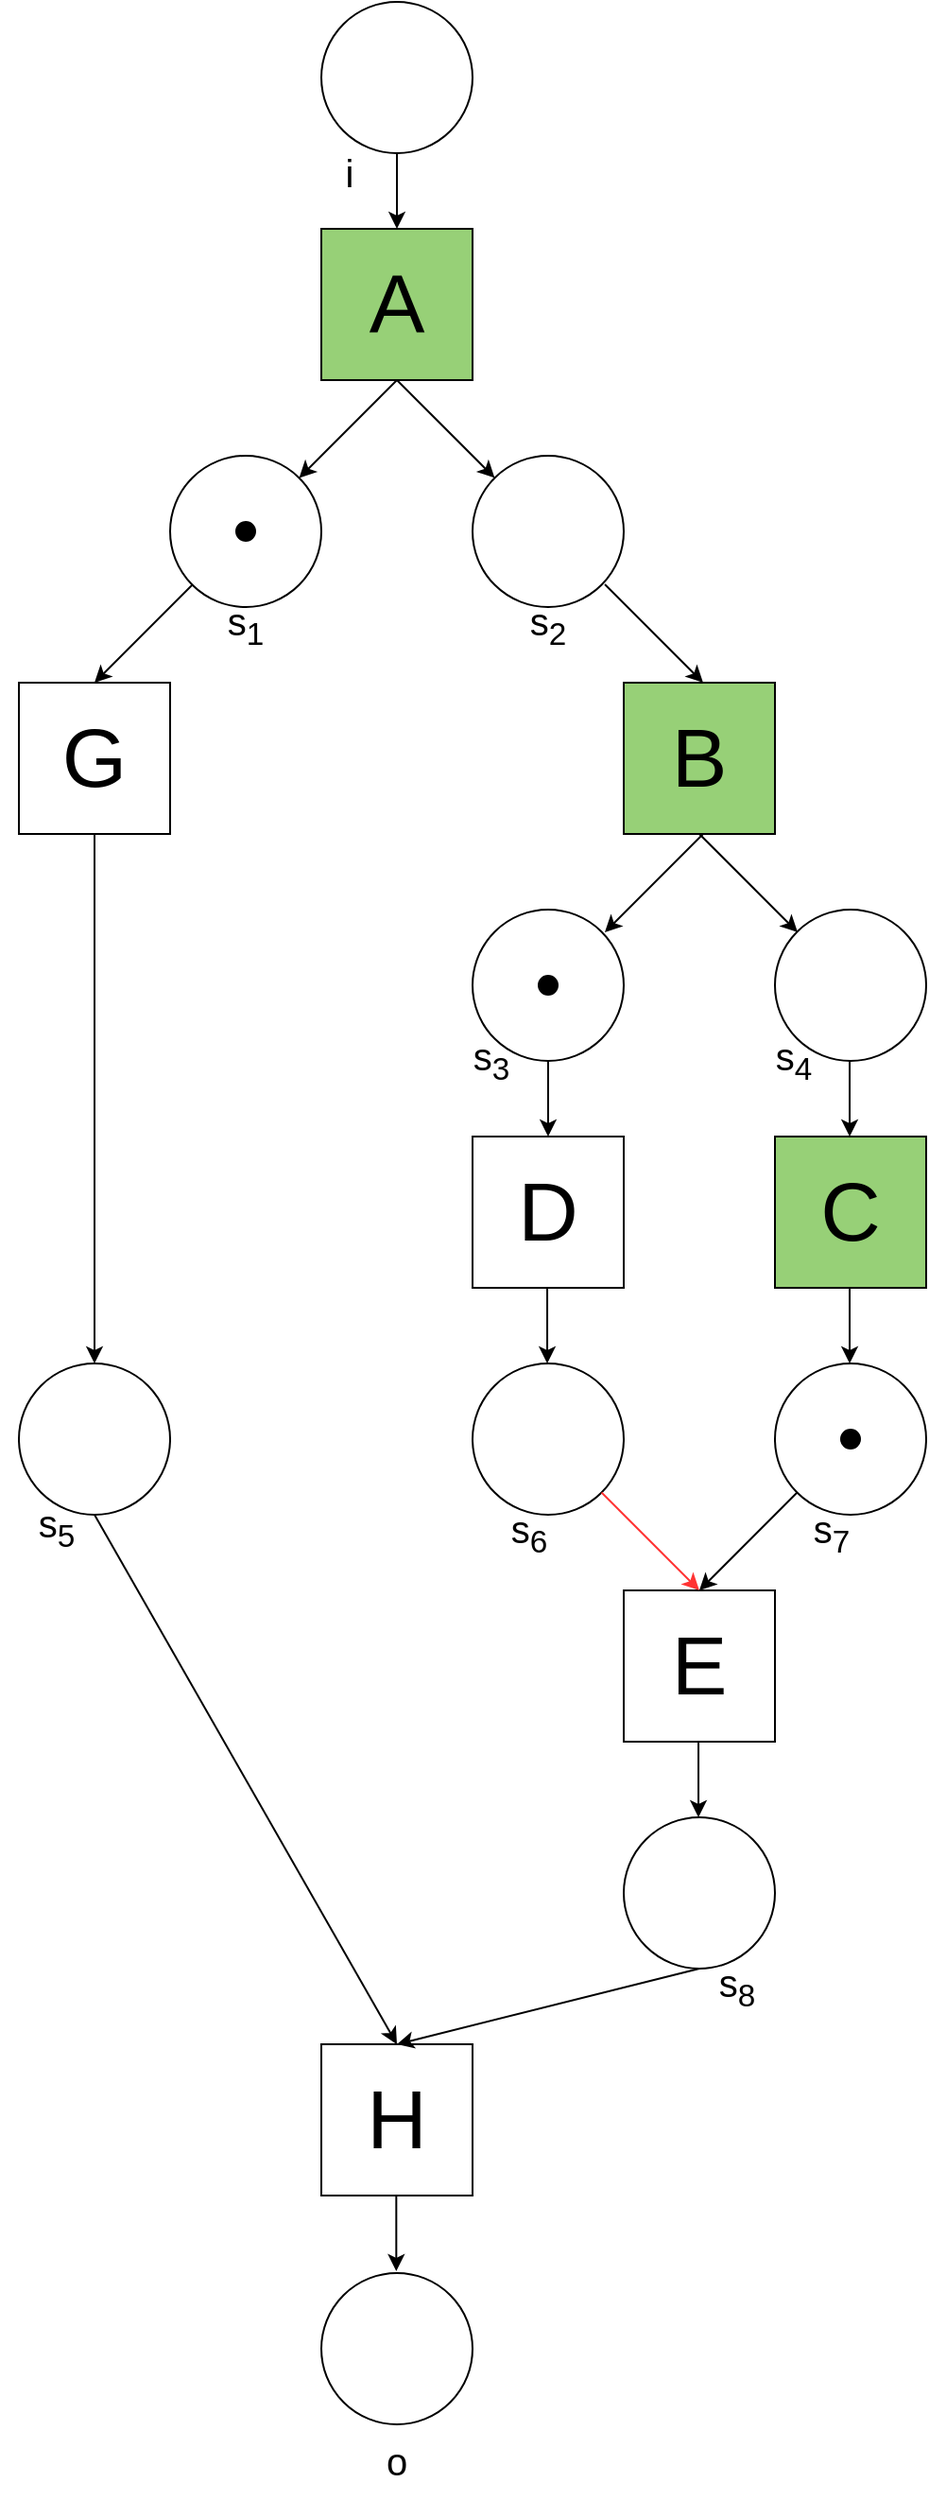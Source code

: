 <mxfile version="22.1.20" type="device">
  <diagram name="Seite-1" id="WX4k9dO9Yg37gr_DOy8r">
    <mxGraphModel dx="1793" dy="978" grid="1" gridSize="10" guides="1" tooltips="1" connect="1" arrows="1" fold="1" page="1" pageScale="1" pageWidth="1169" pageHeight="827" background="none" math="0" shadow="0">
      <root>
        <mxCell id="0" />
        <mxCell id="1" parent="0" />
        <mxCell id="SZGSnJeuWU-l9K6wn3Cd-1" value="" style="ellipse;whiteSpace=wrap;html=1;aspect=fixed;" vertex="1" parent="1">
          <mxGeometry x="240" y="40" width="80" height="80" as="geometry" />
        </mxCell>
        <mxCell id="SZGSnJeuWU-l9K6wn3Cd-2" value="A" style="rounded=0;whiteSpace=wrap;html=1;fontSize=44;fillColor=#97D077;" vertex="1" parent="1">
          <mxGeometry x="240" y="160" width="80" height="80" as="geometry" />
        </mxCell>
        <mxCell id="SZGSnJeuWU-l9K6wn3Cd-3" value="" style="ellipse;whiteSpace=wrap;html=1;aspect=fixed;" vertex="1" parent="1">
          <mxGeometry x="160" y="280" width="80" height="80" as="geometry" />
        </mxCell>
        <mxCell id="SZGSnJeuWU-l9K6wn3Cd-4" value="" style="ellipse;whiteSpace=wrap;html=1;aspect=fixed;" vertex="1" parent="1">
          <mxGeometry x="320" y="280" width="80" height="80" as="geometry" />
        </mxCell>
        <mxCell id="SZGSnJeuWU-l9K6wn3Cd-5" value="B" style="rounded=0;whiteSpace=wrap;html=1;fontSize=44;fillColor=#97D077;" vertex="1" parent="1">
          <mxGeometry x="400" y="400" width="80" height="80" as="geometry" />
        </mxCell>
        <mxCell id="SZGSnJeuWU-l9K6wn3Cd-6" value="G" style="rounded=0;whiteSpace=wrap;html=1;fontSize=44;" vertex="1" parent="1">
          <mxGeometry x="80" y="400" width="80" height="80" as="geometry" />
        </mxCell>
        <mxCell id="SZGSnJeuWU-l9K6wn3Cd-7" value="C" style="rounded=0;whiteSpace=wrap;html=1;fontSize=44;fillColor=#97D077;" vertex="1" parent="1">
          <mxGeometry x="480" y="640" width="80" height="80" as="geometry" />
        </mxCell>
        <mxCell id="SZGSnJeuWU-l9K6wn3Cd-8" value="" style="ellipse;whiteSpace=wrap;html=1;aspect=fixed;" vertex="1" parent="1">
          <mxGeometry x="80" y="760" width="80" height="80" as="geometry" />
        </mxCell>
        <mxCell id="SZGSnJeuWU-l9K6wn3Cd-9" value="" style="ellipse;whiteSpace=wrap;html=1;aspect=fixed;" vertex="1" parent="1">
          <mxGeometry x="320" y="520" width="80" height="80" as="geometry" />
        </mxCell>
        <mxCell id="SZGSnJeuWU-l9K6wn3Cd-10" value="" style="ellipse;whiteSpace=wrap;html=1;aspect=fixed;" vertex="1" parent="1">
          <mxGeometry x="480" y="520" width="80" height="80" as="geometry" />
        </mxCell>
        <mxCell id="SZGSnJeuWU-l9K6wn3Cd-11" value="D" style="rounded=0;whiteSpace=wrap;html=1;fontSize=44;" vertex="1" parent="1">
          <mxGeometry x="320" y="640" width="80" height="80" as="geometry" />
        </mxCell>
        <mxCell id="SZGSnJeuWU-l9K6wn3Cd-12" value="" style="ellipse;whiteSpace=wrap;html=1;aspect=fixed;" vertex="1" parent="1">
          <mxGeometry x="480" y="760" width="80" height="80" as="geometry" />
        </mxCell>
        <mxCell id="SZGSnJeuWU-l9K6wn3Cd-13" value="" style="ellipse;whiteSpace=wrap;html=1;aspect=fixed;" vertex="1" parent="1">
          <mxGeometry x="320" y="760" width="80" height="80" as="geometry" />
        </mxCell>
        <mxCell id="SZGSnJeuWU-l9K6wn3Cd-14" value="E" style="rounded=0;whiteSpace=wrap;html=1;fontSize=44;" vertex="1" parent="1">
          <mxGeometry x="400" y="880" width="80" height="80" as="geometry" />
        </mxCell>
        <mxCell id="SZGSnJeuWU-l9K6wn3Cd-15" value="" style="ellipse;whiteSpace=wrap;html=1;aspect=fixed;" vertex="1" parent="1">
          <mxGeometry x="400" y="1000" width="80" height="80" as="geometry" />
        </mxCell>
        <mxCell id="SZGSnJeuWU-l9K6wn3Cd-16" value="H" style="rounded=0;whiteSpace=wrap;html=1;fontSize=44;" vertex="1" parent="1">
          <mxGeometry x="240" y="1120" width="80" height="80" as="geometry" />
        </mxCell>
        <mxCell id="SZGSnJeuWU-l9K6wn3Cd-17" value="" style="ellipse;whiteSpace=wrap;html=1;aspect=fixed;" vertex="1" parent="1">
          <mxGeometry x="240" y="1241" width="80" height="80" as="geometry" />
        </mxCell>
        <mxCell id="SZGSnJeuWU-l9K6wn3Cd-18" value="" style="endArrow=classic;html=1;rounded=0;curved=1;exitX=0.5;exitY=1;exitDx=0;exitDy=0;entryX=0.5;entryY=0;entryDx=0;entryDy=0;" edge="1" parent="1" source="SZGSnJeuWU-l9K6wn3Cd-1" target="SZGSnJeuWU-l9K6wn3Cd-2">
          <mxGeometry width="50" height="50" relative="1" as="geometry">
            <mxPoint x="340" y="370" as="sourcePoint" />
            <mxPoint x="380" y="370" as="targetPoint" />
          </mxGeometry>
        </mxCell>
        <mxCell id="SZGSnJeuWU-l9K6wn3Cd-19" value="" style="endArrow=classic;html=1;rounded=0;curved=1;exitX=0.5;exitY=1;exitDx=0;exitDy=0;entryX=0;entryY=0;entryDx=0;entryDy=0;" edge="1" parent="1" source="SZGSnJeuWU-l9K6wn3Cd-2" target="SZGSnJeuWU-l9K6wn3Cd-4">
          <mxGeometry width="50" height="50" relative="1" as="geometry">
            <mxPoint x="340" y="370" as="sourcePoint" />
            <mxPoint x="380" y="370" as="targetPoint" />
          </mxGeometry>
        </mxCell>
        <mxCell id="SZGSnJeuWU-l9K6wn3Cd-20" value="" style="endArrow=classic;html=1;rounded=0;curved=1;exitX=0.5;exitY=1;exitDx=0;exitDy=0;entryX=1;entryY=0;entryDx=0;entryDy=0;" edge="1" parent="1" source="SZGSnJeuWU-l9K6wn3Cd-2" target="SZGSnJeuWU-l9K6wn3Cd-3">
          <mxGeometry width="50" height="50" relative="1" as="geometry">
            <mxPoint x="290" y="250" as="sourcePoint" />
            <mxPoint x="342" y="302" as="targetPoint" />
          </mxGeometry>
        </mxCell>
        <mxCell id="SZGSnJeuWU-l9K6wn3Cd-21" value="" style="endArrow=classic;html=1;rounded=0;curved=1;exitX=0.5;exitY=1;exitDx=0;exitDy=0;entryX=1;entryY=0;entryDx=0;entryDy=0;" edge="1" parent="1">
          <mxGeometry width="50" height="50" relative="1" as="geometry">
            <mxPoint x="172" y="348" as="sourcePoint" />
            <mxPoint x="120" y="400" as="targetPoint" />
          </mxGeometry>
        </mxCell>
        <mxCell id="SZGSnJeuWU-l9K6wn3Cd-22" value="" style="endArrow=classic;html=1;rounded=0;curved=1;exitX=0.5;exitY=1;exitDx=0;exitDy=0;entryX=0;entryY=0;entryDx=0;entryDy=0;" edge="1" parent="1">
          <mxGeometry width="50" height="50" relative="1" as="geometry">
            <mxPoint x="390" y="348" as="sourcePoint" />
            <mxPoint x="442" y="400" as="targetPoint" />
          </mxGeometry>
        </mxCell>
        <mxCell id="SZGSnJeuWU-l9K6wn3Cd-23" value="" style="endArrow=classic;html=1;rounded=0;curved=1;exitX=0.5;exitY=1;exitDx=0;exitDy=0;entryX=0;entryY=0;entryDx=0;entryDy=0;" edge="1" parent="1">
          <mxGeometry width="50" height="50" relative="1" as="geometry">
            <mxPoint x="440" y="480" as="sourcePoint" />
            <mxPoint x="492" y="532" as="targetPoint" />
          </mxGeometry>
        </mxCell>
        <mxCell id="SZGSnJeuWU-l9K6wn3Cd-25" value="" style="endArrow=classic;html=1;rounded=0;curved=1;exitX=0.5;exitY=1;exitDx=0;exitDy=0;entryX=1;entryY=0;entryDx=0;entryDy=0;" edge="1" parent="1">
          <mxGeometry width="50" height="50" relative="1" as="geometry">
            <mxPoint x="442" y="480" as="sourcePoint" />
            <mxPoint x="390" y="532" as="targetPoint" />
          </mxGeometry>
        </mxCell>
        <mxCell id="SZGSnJeuWU-l9K6wn3Cd-26" value="" style="endArrow=classic;html=1;rounded=0;curved=1;entryX=0.5;entryY=0;entryDx=0;entryDy=0;exitX=0;exitY=1;exitDx=0;exitDy=0;" edge="1" parent="1" source="SZGSnJeuWU-l9K6wn3Cd-12" target="SZGSnJeuWU-l9K6wn3Cd-14">
          <mxGeometry width="50" height="50" relative="1" as="geometry">
            <mxPoint x="460" y="820" as="sourcePoint" />
            <mxPoint x="450" y="827" as="targetPoint" />
          </mxGeometry>
        </mxCell>
        <mxCell id="SZGSnJeuWU-l9K6wn3Cd-28" value="" style="endArrow=classic;html=1;rounded=0;curved=1;entryX=0.5;entryY=0;entryDx=0;entryDy=0;exitX=1;exitY=1;exitDx=0;exitDy=0;strokeColor=#FF3333;" edge="1" parent="1" source="SZGSnJeuWU-l9K6wn3Cd-13" target="SZGSnJeuWU-l9K6wn3Cd-14">
          <mxGeometry width="50" height="50" relative="1" as="geometry">
            <mxPoint x="380" y="850" as="sourcePoint" />
            <mxPoint x="450" y="827" as="targetPoint" />
          </mxGeometry>
        </mxCell>
        <mxCell id="SZGSnJeuWU-l9K6wn3Cd-29" value="" style="endArrow=classic;html=1;rounded=0;curved=1;exitX=0.5;exitY=1;exitDx=0;exitDy=0;entryX=0.5;entryY=0;entryDx=0;entryDy=0;" edge="1" parent="1" source="SZGSnJeuWU-l9K6wn3Cd-9" target="SZGSnJeuWU-l9K6wn3Cd-11">
          <mxGeometry width="50" height="50" relative="1" as="geometry">
            <mxPoint x="340" y="650" as="sourcePoint" />
            <mxPoint x="380" y="650" as="targetPoint" />
          </mxGeometry>
        </mxCell>
        <mxCell id="SZGSnJeuWU-l9K6wn3Cd-30" value="" style="endArrow=classic;html=1;rounded=0;curved=1;exitX=0.5;exitY=1;exitDx=0;exitDy=0;entryX=0.5;entryY=0;entryDx=0;entryDy=0;" edge="1" parent="1">
          <mxGeometry width="50" height="50" relative="1" as="geometry">
            <mxPoint x="519.52" y="600" as="sourcePoint" />
            <mxPoint x="519.52" y="640" as="targetPoint" />
          </mxGeometry>
        </mxCell>
        <mxCell id="SZGSnJeuWU-l9K6wn3Cd-31" value="" style="endArrow=classic;html=1;rounded=0;curved=1;exitX=0.5;exitY=1;exitDx=0;exitDy=0;entryX=0.5;entryY=0;entryDx=0;entryDy=0;" edge="1" parent="1">
          <mxGeometry width="50" height="50" relative="1" as="geometry">
            <mxPoint x="359.52" y="720" as="sourcePoint" />
            <mxPoint x="359.52" y="760" as="targetPoint" />
          </mxGeometry>
        </mxCell>
        <mxCell id="SZGSnJeuWU-l9K6wn3Cd-32" value="" style="endArrow=classic;html=1;rounded=0;curved=1;exitX=0.5;exitY=1;exitDx=0;exitDy=0;entryX=0.5;entryY=0;entryDx=0;entryDy=0;" edge="1" parent="1">
          <mxGeometry width="50" height="50" relative="1" as="geometry">
            <mxPoint x="519.52" y="720" as="sourcePoint" />
            <mxPoint x="519.52" y="760" as="targetPoint" />
          </mxGeometry>
        </mxCell>
        <mxCell id="SZGSnJeuWU-l9K6wn3Cd-34" value="" style="endArrow=classic;html=1;rounded=0;curved=1;entryX=0.5;entryY=0;entryDx=0;entryDy=0;exitX=0.5;exitY=1;exitDx=0;exitDy=0;" edge="1" parent="1" source="SZGSnJeuWU-l9K6wn3Cd-6" target="SZGSnJeuWU-l9K6wn3Cd-8">
          <mxGeometry width="50" height="50" relative="1" as="geometry">
            <mxPoint x="150" y="510" as="sourcePoint" />
            <mxPoint x="160" y="500" as="targetPoint" />
          </mxGeometry>
        </mxCell>
        <mxCell id="SZGSnJeuWU-l9K6wn3Cd-36" value="" style="endArrow=classic;html=1;rounded=0;curved=1;entryX=0.5;entryY=0;entryDx=0;entryDy=0;exitX=0.5;exitY=1;exitDx=0;exitDy=0;" edge="1" parent="1" source="SZGSnJeuWU-l9K6wn3Cd-8" target="SZGSnJeuWU-l9K6wn3Cd-16">
          <mxGeometry width="50" height="50" relative="1" as="geometry">
            <mxPoint x="120" y="620" as="sourcePoint" />
            <mxPoint x="270" y="930" as="targetPoint" />
          </mxGeometry>
        </mxCell>
        <mxCell id="SZGSnJeuWU-l9K6wn3Cd-37" value="" style="endArrow=classic;html=1;rounded=0;curved=1;exitX=0.5;exitY=1;exitDx=0;exitDy=0;entryX=0.5;entryY=0;entryDx=0;entryDy=0;" edge="1" parent="1" source="SZGSnJeuWU-l9K6wn3Cd-15" target="SZGSnJeuWU-l9K6wn3Cd-16">
          <mxGeometry width="50" height="50" relative="1" as="geometry">
            <mxPoint x="340" y="850" as="sourcePoint" />
            <mxPoint x="310" y="1070" as="targetPoint" />
          </mxGeometry>
        </mxCell>
        <mxCell id="SZGSnJeuWU-l9K6wn3Cd-38" value="" style="endArrow=classic;html=1;rounded=0;curved=1;exitX=0.5;exitY=1;exitDx=0;exitDy=0;entryX=0.5;entryY=0;entryDx=0;entryDy=0;" edge="1" parent="1">
          <mxGeometry width="50" height="50" relative="1" as="geometry">
            <mxPoint x="439.52" y="960" as="sourcePoint" />
            <mxPoint x="439.52" y="1000" as="targetPoint" />
          </mxGeometry>
        </mxCell>
        <mxCell id="SZGSnJeuWU-l9K6wn3Cd-39" value="" style="endArrow=classic;html=1;rounded=0;curved=1;exitX=0.5;exitY=1;exitDx=0;exitDy=0;entryX=0.5;entryY=0;entryDx=0;entryDy=0;" edge="1" parent="1">
          <mxGeometry width="50" height="50" relative="1" as="geometry">
            <mxPoint x="279.66" y="1200" as="sourcePoint" />
            <mxPoint x="279.66" y="1240" as="targetPoint" />
          </mxGeometry>
        </mxCell>
        <mxCell id="SZGSnJeuWU-l9K6wn3Cd-40" value="" style="ellipse;whiteSpace=wrap;html=1;aspect=fixed;fillColor=#000000;" vertex="1" parent="1">
          <mxGeometry x="515" y="795" width="10" height="10" as="geometry" />
        </mxCell>
        <mxCell id="SZGSnJeuWU-l9K6wn3Cd-42" value="s&lt;sub&gt;1&lt;/sub&gt;" style="text;html=1;strokeColor=none;fillColor=none;align=center;verticalAlign=middle;whiteSpace=wrap;rounded=0;fontSize=20;" vertex="1" parent="1">
          <mxGeometry x="170" y="350" width="60" height="40" as="geometry" />
        </mxCell>
        <mxCell id="SZGSnJeuWU-l9K6wn3Cd-43" value="s&lt;sub&gt;2&lt;/sub&gt;" style="text;html=1;strokeColor=none;fillColor=none;align=center;verticalAlign=middle;whiteSpace=wrap;rounded=0;fontSize=20;" vertex="1" parent="1">
          <mxGeometry x="330" y="350" width="60" height="40" as="geometry" />
        </mxCell>
        <mxCell id="SZGSnJeuWU-l9K6wn3Cd-44" value="i" style="text;html=1;strokeColor=none;fillColor=none;align=center;verticalAlign=middle;whiteSpace=wrap;rounded=0;fontSize=20;" vertex="1" parent="1">
          <mxGeometry x="225" y="110" width="60" height="40" as="geometry" />
        </mxCell>
        <mxCell id="SZGSnJeuWU-l9K6wn3Cd-45" value="o" style="text;html=1;strokeColor=none;fillColor=none;align=center;verticalAlign=middle;whiteSpace=wrap;rounded=0;fontSize=20;" vertex="1" parent="1">
          <mxGeometry x="250" y="1320" width="60" height="40" as="geometry" />
        </mxCell>
        <mxCell id="SZGSnJeuWU-l9K6wn3Cd-46" value="s&lt;sub&gt;3&lt;/sub&gt;" style="text;html=1;strokeColor=none;fillColor=none;align=center;verticalAlign=middle;whiteSpace=wrap;rounded=0;fontSize=20;" vertex="1" parent="1">
          <mxGeometry x="300" y="580" width="60" height="40" as="geometry" />
        </mxCell>
        <mxCell id="SZGSnJeuWU-l9K6wn3Cd-47" value="s&lt;sub&gt;4&lt;/sub&gt;" style="text;html=1;strokeColor=none;fillColor=none;align=center;verticalAlign=middle;whiteSpace=wrap;rounded=0;fontSize=20;" vertex="1" parent="1">
          <mxGeometry x="460" y="580" width="60" height="40" as="geometry" />
        </mxCell>
        <mxCell id="SZGSnJeuWU-l9K6wn3Cd-48" value="s&lt;sub&gt;5&lt;/sub&gt;" style="text;html=1;strokeColor=none;fillColor=none;align=center;verticalAlign=middle;whiteSpace=wrap;rounded=0;fontSize=20;" vertex="1" parent="1">
          <mxGeometry x="70" y="827" width="60" height="40" as="geometry" />
        </mxCell>
        <mxCell id="SZGSnJeuWU-l9K6wn3Cd-49" value="s&lt;sub&gt;6&lt;/sub&gt;" style="text;html=1;strokeColor=none;fillColor=none;align=center;verticalAlign=middle;whiteSpace=wrap;rounded=0;fontSize=20;" vertex="1" parent="1">
          <mxGeometry x="320" y="830" width="60" height="40" as="geometry" />
        </mxCell>
        <mxCell id="SZGSnJeuWU-l9K6wn3Cd-50" value="s&lt;sub&gt;7&lt;/sub&gt;" style="text;html=1;strokeColor=none;fillColor=none;align=center;verticalAlign=middle;whiteSpace=wrap;rounded=0;fontSize=20;" vertex="1" parent="1">
          <mxGeometry x="480" y="830" width="60" height="40" as="geometry" />
        </mxCell>
        <mxCell id="SZGSnJeuWU-l9K6wn3Cd-51" value="s&lt;sub&gt;8&lt;/sub&gt;" style="text;html=1;strokeColor=none;fillColor=none;align=center;verticalAlign=middle;whiteSpace=wrap;rounded=0;fontSize=20;" vertex="1" parent="1">
          <mxGeometry x="430" y="1070" width="60" height="40" as="geometry" />
        </mxCell>
        <mxCell id="SZGSnJeuWU-l9K6wn3Cd-53" value="" style="ellipse;whiteSpace=wrap;html=1;aspect=fixed;fillColor=#000000;" vertex="1" parent="1">
          <mxGeometry x="195" y="315" width="10" height="10" as="geometry" />
        </mxCell>
        <mxCell id="SZGSnJeuWU-l9K6wn3Cd-54" value="" style="ellipse;whiteSpace=wrap;html=1;aspect=fixed;fillColor=#000000;" vertex="1" parent="1">
          <mxGeometry x="355" y="555" width="10" height="10" as="geometry" />
        </mxCell>
      </root>
    </mxGraphModel>
  </diagram>
</mxfile>
